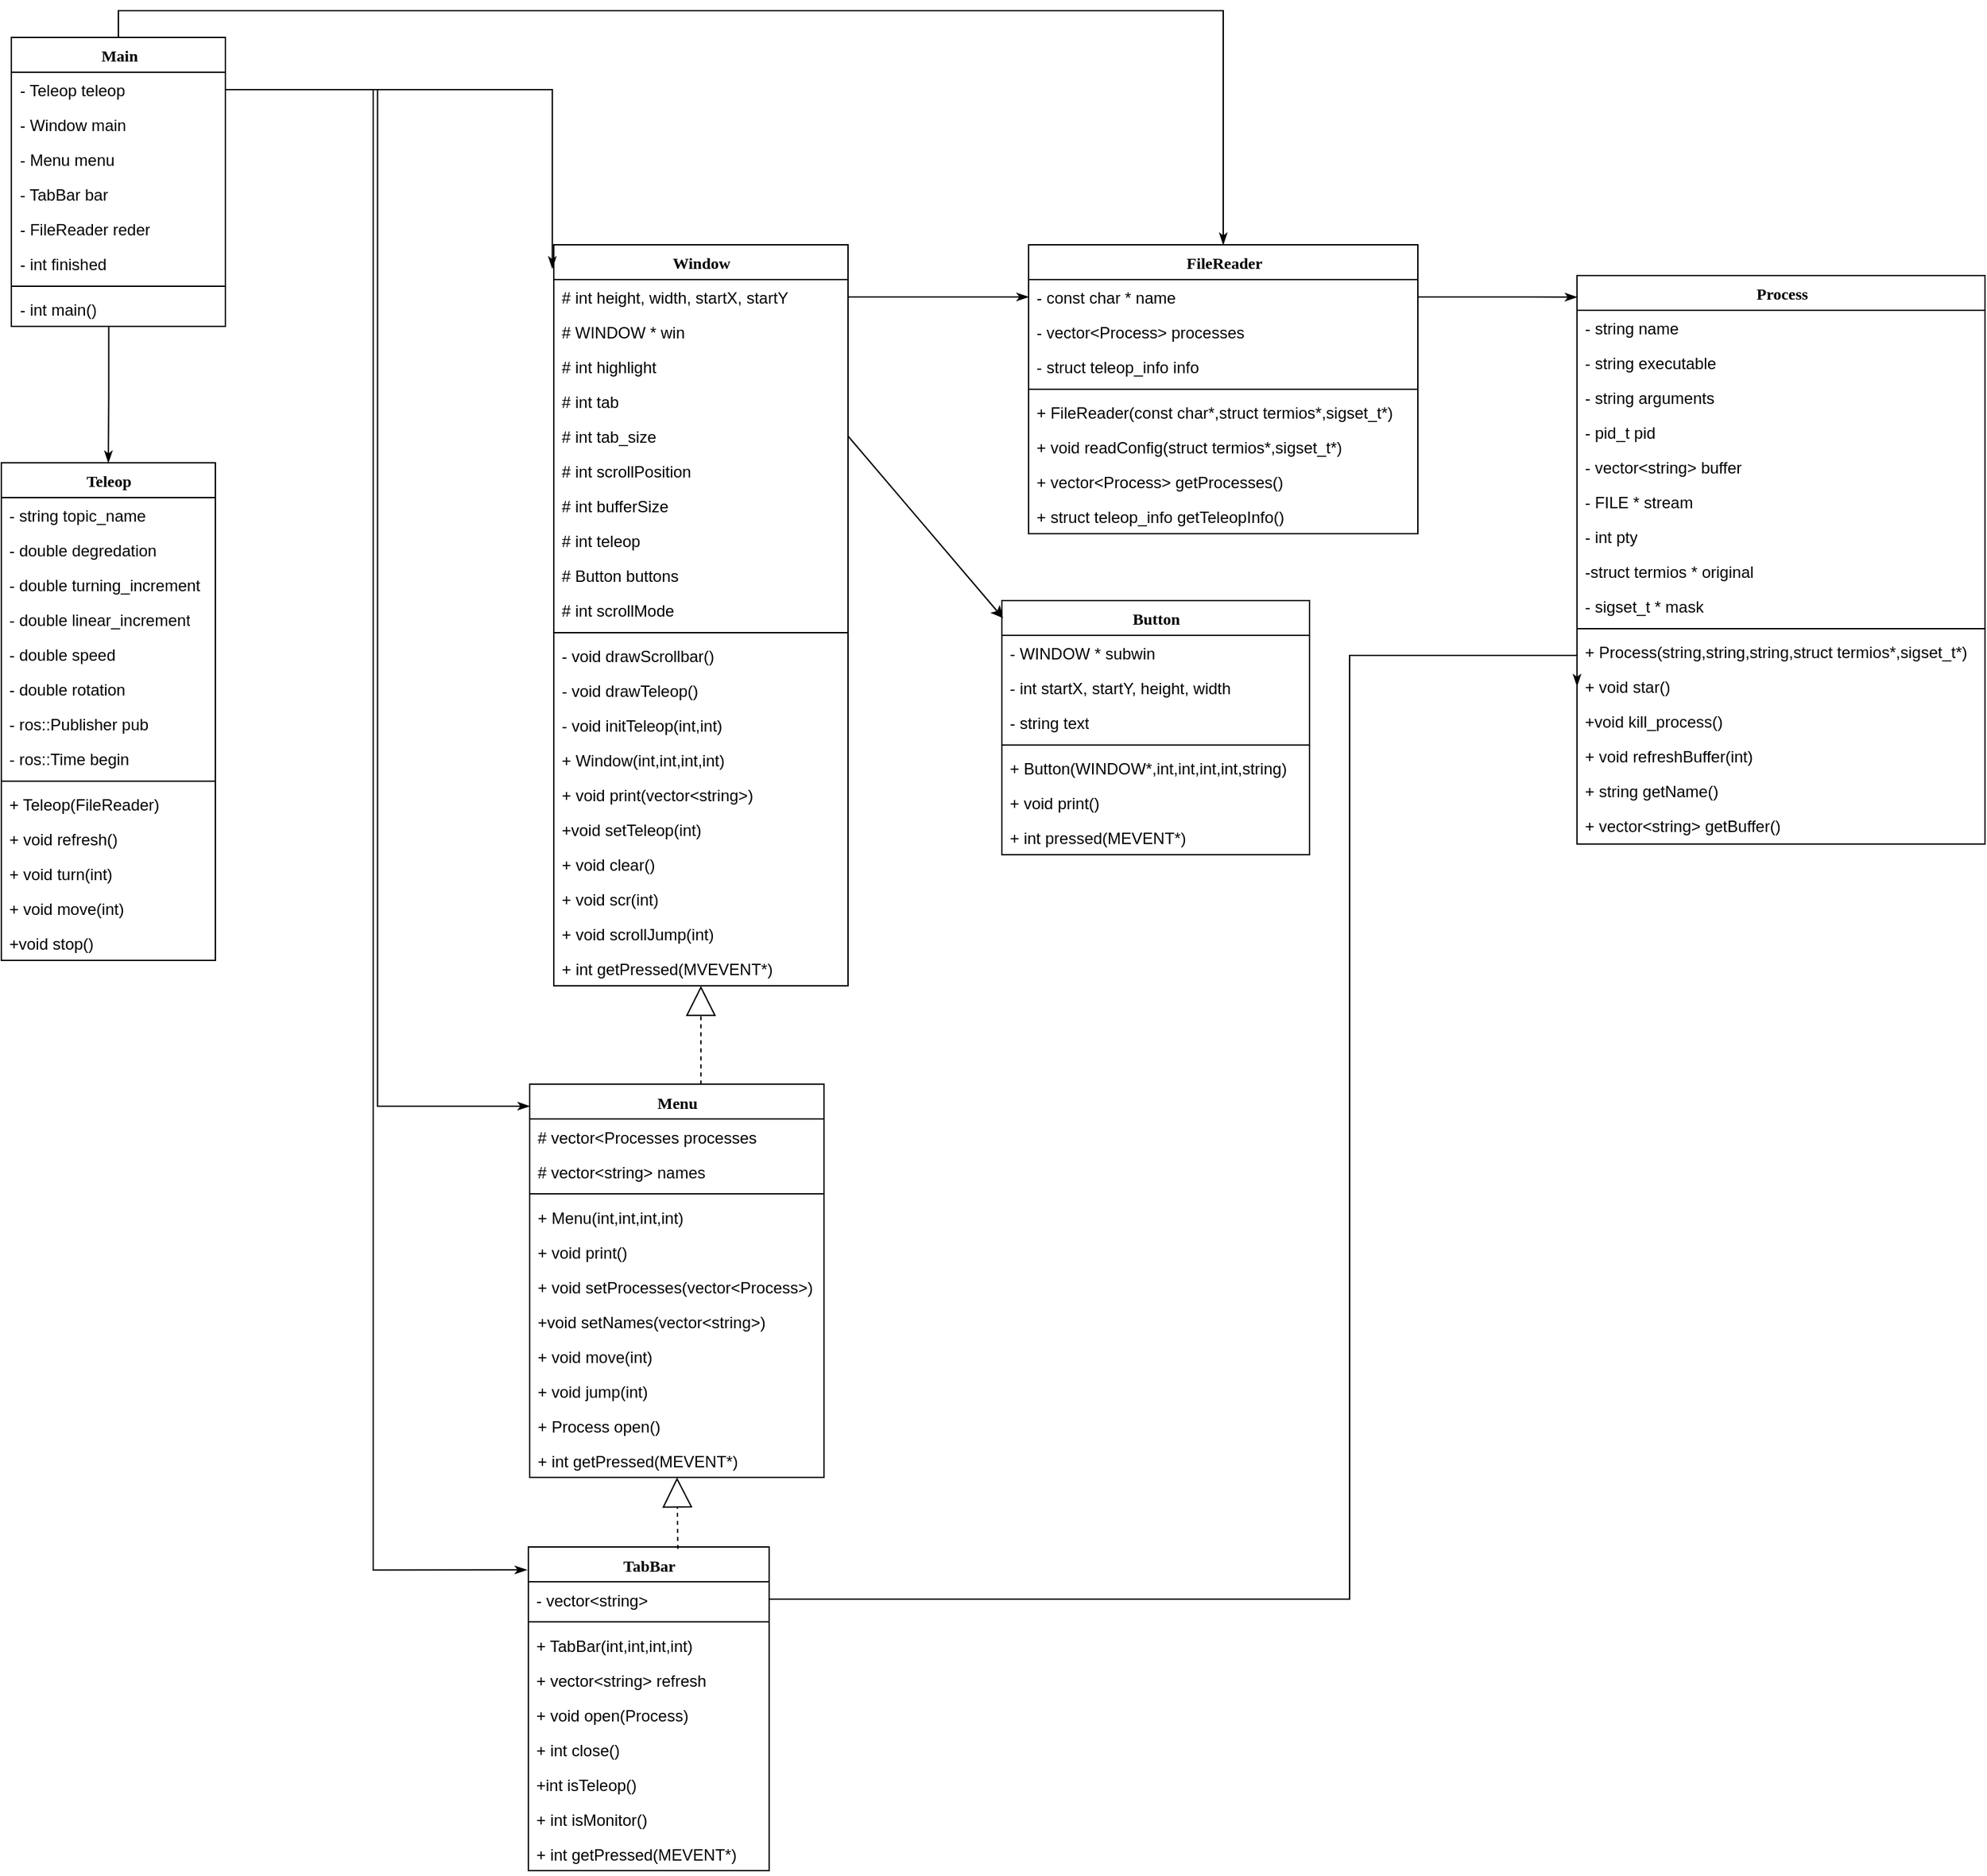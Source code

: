 <mxfile version="10.6.1" type="device"><diagram name="Page-1" id="6133507b-19e7-1e82-6fc7-422aa6c4b21f"><mxGraphModel dx="4057" dy="2767" grid="1" gridSize="10" guides="1" tooltips="1" connect="1" arrows="1" fold="1" page="1" pageScale="1" pageWidth="1100" pageHeight="850" background="#ffffff" math="0" shadow="0"><root><mxCell id="0"/><mxCell id="1" parent="0"/><mxCell id="235556782a83e6d0-1" value="Menu" style="swimlane;html=1;fontStyle=1;align=center;verticalAlign=top;childLayout=stackLayout;horizontal=1;startSize=26;horizontalStack=0;resizeParent=1;resizeLast=0;collapsible=1;marginBottom=0;swimlaneFillColor=#ffffff;rounded=0;shadow=0;comic=0;labelBackgroundColor=none;strokeColor=#000000;strokeWidth=1;fillColor=none;fontFamily=Verdana;fontSize=12;fontColor=#000000;" parent="1" vertex="1"><mxGeometry x="937" y="223.5" width="220" height="294" as="geometry"/></mxCell><mxCell id="235556782a83e6d0-2" value="# vector&amp;lt;Processes processes" style="text;html=1;strokeColor=none;fillColor=none;align=left;verticalAlign=top;spacingLeft=4;spacingRight=4;whiteSpace=wrap;overflow=hidden;rotatable=0;points=[[0,0.5],[1,0.5]];portConstraint=eastwest;" parent="235556782a83e6d0-1" vertex="1"><mxGeometry y="26" width="220" height="26" as="geometry"/></mxCell><mxCell id="235556782a83e6d0-3" value="# vector&amp;lt;string&amp;gt; names" style="text;html=1;strokeColor=none;fillColor=none;align=left;verticalAlign=top;spacingLeft=4;spacingRight=4;whiteSpace=wrap;overflow=hidden;rotatable=0;points=[[0,0.5],[1,0.5]];portConstraint=eastwest;" parent="235556782a83e6d0-1" vertex="1"><mxGeometry y="52" width="220" height="26" as="geometry"/></mxCell><mxCell id="235556782a83e6d0-6" value="" style="line;html=1;strokeWidth=1;fillColor=none;align=left;verticalAlign=middle;spacingTop=-1;spacingLeft=3;spacingRight=3;rotatable=0;labelPosition=right;points=[];portConstraint=eastwest;" parent="235556782a83e6d0-1" vertex="1"><mxGeometry y="78" width="220" height="8" as="geometry"/></mxCell><mxCell id="235556782a83e6d0-7" value="+ Menu(int,int,int,int)" style="text;html=1;strokeColor=none;fillColor=none;align=left;verticalAlign=top;spacingLeft=4;spacingRight=4;whiteSpace=wrap;overflow=hidden;rotatable=0;points=[[0,0.5],[1,0.5]];portConstraint=eastwest;" parent="235556782a83e6d0-1" vertex="1"><mxGeometry y="86" width="220" height="26" as="geometry"/></mxCell><mxCell id="ycIocA1-ravT00Jp7nhV-65" value="+ void print()" style="text;html=1;strokeColor=none;fillColor=none;align=left;verticalAlign=top;spacingLeft=4;spacingRight=4;whiteSpace=wrap;overflow=hidden;rotatable=0;points=[[0,0.5],[1,0.5]];portConstraint=eastwest;" vertex="1" parent="235556782a83e6d0-1"><mxGeometry y="112" width="220" height="26" as="geometry"/></mxCell><mxCell id="ycIocA1-ravT00Jp7nhV-66" value="+ void setProcesses(vector&amp;lt;Process&amp;gt;)" style="text;html=1;strokeColor=none;fillColor=none;align=left;verticalAlign=top;spacingLeft=4;spacingRight=4;whiteSpace=wrap;overflow=hidden;rotatable=0;points=[[0,0.5],[1,0.5]];portConstraint=eastwest;" vertex="1" parent="235556782a83e6d0-1"><mxGeometry y="138" width="220" height="26" as="geometry"/></mxCell><mxCell id="ycIocA1-ravT00Jp7nhV-67" value="+void setNames(vector&amp;lt;string&amp;gt;)" style="text;html=1;strokeColor=none;fillColor=none;align=left;verticalAlign=top;spacingLeft=4;spacingRight=4;whiteSpace=wrap;overflow=hidden;rotatable=0;points=[[0,0.5],[1,0.5]];portConstraint=eastwest;" vertex="1" parent="235556782a83e6d0-1"><mxGeometry y="164" width="220" height="26" as="geometry"/></mxCell><mxCell id="ycIocA1-ravT00Jp7nhV-68" value="+ void move(int)" style="text;html=1;strokeColor=none;fillColor=none;align=left;verticalAlign=top;spacingLeft=4;spacingRight=4;whiteSpace=wrap;overflow=hidden;rotatable=0;points=[[0,0.5],[1,0.5]];portConstraint=eastwest;" vertex="1" parent="235556782a83e6d0-1"><mxGeometry y="190" width="220" height="26" as="geometry"/></mxCell><mxCell id="ycIocA1-ravT00Jp7nhV-71" value="+ void jump(int)" style="text;html=1;strokeColor=none;fillColor=none;align=left;verticalAlign=top;spacingLeft=4;spacingRight=4;whiteSpace=wrap;overflow=hidden;rotatable=0;points=[[0,0.5],[1,0.5]];portConstraint=eastwest;" vertex="1" parent="235556782a83e6d0-1"><mxGeometry y="216" width="220" height="26" as="geometry"/></mxCell><mxCell id="ycIocA1-ravT00Jp7nhV-70" value="+ Process open()" style="text;html=1;strokeColor=none;fillColor=none;align=left;verticalAlign=top;spacingLeft=4;spacingRight=4;whiteSpace=wrap;overflow=hidden;rotatable=0;points=[[0,0.5],[1,0.5]];portConstraint=eastwest;" vertex="1" parent="235556782a83e6d0-1"><mxGeometry y="242" width="220" height="26" as="geometry"/></mxCell><mxCell id="ycIocA1-ravT00Jp7nhV-69" value="+ int getPressed(MEVENT*)" style="text;html=1;strokeColor=none;fillColor=none;align=left;verticalAlign=top;spacingLeft=4;spacingRight=4;whiteSpace=wrap;overflow=hidden;rotatable=0;points=[[0,0.5],[1,0.5]];portConstraint=eastwest;" vertex="1" parent="235556782a83e6d0-1"><mxGeometry y="268" width="220" height="26" as="geometry"/></mxCell><mxCell id="78961159f06e98e8-17" value="Teleop" style="swimlane;html=1;fontStyle=1;align=center;verticalAlign=top;childLayout=stackLayout;horizontal=1;startSize=26;horizontalStack=0;resizeParent=1;resizeLast=0;collapsible=1;marginBottom=0;swimlaneFillColor=#ffffff;rounded=0;shadow=0;comic=0;labelBackgroundColor=none;strokeColor=#000000;strokeWidth=1;fillColor=none;fontFamily=Verdana;fontSize=12;fontColor=#000000;" parent="1" vertex="1"><mxGeometry x="542" y="-241" width="160" height="372" as="geometry"/></mxCell><mxCell id="78961159f06e98e8-23" value="- string topic_name" style="text;html=1;strokeColor=none;fillColor=none;align=left;verticalAlign=top;spacingLeft=4;spacingRight=4;whiteSpace=wrap;overflow=hidden;rotatable=0;points=[[0,0.5],[1,0.5]];portConstraint=eastwest;" parent="78961159f06e98e8-17" vertex="1"><mxGeometry y="26" width="160" height="26" as="geometry"/></mxCell><mxCell id="ycIocA1-ravT00Jp7nhV-16" value="- double degredation" style="text;html=1;strokeColor=none;fillColor=none;align=left;verticalAlign=top;spacingLeft=4;spacingRight=4;whiteSpace=wrap;overflow=hidden;rotatable=0;points=[[0,0.5],[1,0.5]];portConstraint=eastwest;" vertex="1" parent="78961159f06e98e8-17"><mxGeometry y="52" width="160" height="26" as="geometry"/></mxCell><mxCell id="ycIocA1-ravT00Jp7nhV-15" value="- double turning_increment" style="text;html=1;strokeColor=none;fillColor=none;align=left;verticalAlign=top;spacingLeft=4;spacingRight=4;whiteSpace=wrap;overflow=hidden;rotatable=0;points=[[0,0.5],[1,0.5]];portConstraint=eastwest;" vertex="1" parent="78961159f06e98e8-17"><mxGeometry y="78" width="160" height="26" as="geometry"/></mxCell><mxCell id="ycIocA1-ravT00Jp7nhV-14" value="- double linear_increment" style="text;html=1;strokeColor=none;fillColor=none;align=left;verticalAlign=top;spacingLeft=4;spacingRight=4;whiteSpace=wrap;overflow=hidden;rotatable=0;points=[[0,0.5],[1,0.5]];portConstraint=eastwest;" vertex="1" parent="78961159f06e98e8-17"><mxGeometry y="104" width="160" height="26" as="geometry"/></mxCell><mxCell id="ycIocA1-ravT00Jp7nhV-13" value="- double speed" style="text;html=1;strokeColor=none;fillColor=none;align=left;verticalAlign=top;spacingLeft=4;spacingRight=4;whiteSpace=wrap;overflow=hidden;rotatable=0;points=[[0,0.5],[1,0.5]];portConstraint=eastwest;" vertex="1" parent="78961159f06e98e8-17"><mxGeometry y="130" width="160" height="26" as="geometry"/></mxCell><mxCell id="78961159f06e98e8-24" value="- double rotation" style="text;html=1;strokeColor=none;fillColor=none;align=left;verticalAlign=top;spacingLeft=4;spacingRight=4;whiteSpace=wrap;overflow=hidden;rotatable=0;points=[[0,0.5],[1,0.5]];portConstraint=eastwest;" parent="78961159f06e98e8-17" vertex="1"><mxGeometry y="156" width="160" height="26" as="geometry"/></mxCell><mxCell id="ycIocA1-ravT00Jp7nhV-29" value="- ros::Publisher pub" style="text;html=1;strokeColor=none;fillColor=none;align=left;verticalAlign=top;spacingLeft=4;spacingRight=4;whiteSpace=wrap;overflow=hidden;rotatable=0;points=[[0,0.5],[1,0.5]];portConstraint=eastwest;" vertex="1" parent="78961159f06e98e8-17"><mxGeometry y="182" width="160" height="26" as="geometry"/></mxCell><mxCell id="ycIocA1-ravT00Jp7nhV-31" value="- ros::Time begin" style="text;html=1;strokeColor=none;fillColor=none;align=left;verticalAlign=top;spacingLeft=4;spacingRight=4;whiteSpace=wrap;overflow=hidden;rotatable=0;points=[[0,0.5],[1,0.5]];portConstraint=eastwest;" vertex="1" parent="78961159f06e98e8-17"><mxGeometry y="208" width="160" height="26" as="geometry"/></mxCell><mxCell id="78961159f06e98e8-19" value="" style="line;html=1;strokeWidth=1;fillColor=none;align=left;verticalAlign=middle;spacingTop=-1;spacingLeft=3;spacingRight=3;rotatable=0;labelPosition=right;points=[];portConstraint=eastwest;" parent="78961159f06e98e8-17" vertex="1"><mxGeometry y="234" width="160" height="8" as="geometry"/></mxCell><mxCell id="78961159f06e98e8-27" value="+ Teleop(FileReader)&lt;br&gt;" style="text;html=1;strokeColor=none;fillColor=none;align=left;verticalAlign=top;spacingLeft=4;spacingRight=4;whiteSpace=wrap;overflow=hidden;rotatable=0;points=[[0,0.5],[1,0.5]];portConstraint=eastwest;" parent="78961159f06e98e8-17" vertex="1"><mxGeometry y="242" width="160" height="26" as="geometry"/></mxCell><mxCell id="ycIocA1-ravT00Jp7nhV-32" value="+ void refresh()&lt;br&gt;" style="text;html=1;strokeColor=none;fillColor=none;align=left;verticalAlign=top;spacingLeft=4;spacingRight=4;whiteSpace=wrap;overflow=hidden;rotatable=0;points=[[0,0.5],[1,0.5]];portConstraint=eastwest;" vertex="1" parent="78961159f06e98e8-17"><mxGeometry y="268" width="160" height="26" as="geometry"/></mxCell><mxCell id="ycIocA1-ravT00Jp7nhV-33" value="+ void turn(int)&lt;br&gt;" style="text;html=1;strokeColor=none;fillColor=none;align=left;verticalAlign=top;spacingLeft=4;spacingRight=4;whiteSpace=wrap;overflow=hidden;rotatable=0;points=[[0,0.5],[1,0.5]];portConstraint=eastwest;" vertex="1" parent="78961159f06e98e8-17"><mxGeometry y="294" width="160" height="26" as="geometry"/></mxCell><mxCell id="ycIocA1-ravT00Jp7nhV-34" value="+ void move(int)&lt;br&gt;" style="text;html=1;strokeColor=none;fillColor=none;align=left;verticalAlign=top;spacingLeft=4;spacingRight=4;whiteSpace=wrap;overflow=hidden;rotatable=0;points=[[0,0.5],[1,0.5]];portConstraint=eastwest;" vertex="1" parent="78961159f06e98e8-17"><mxGeometry y="320" width="160" height="26" as="geometry"/></mxCell><mxCell id="ycIocA1-ravT00Jp7nhV-35" value="+void stop()&lt;br&gt;" style="text;html=1;strokeColor=none;fillColor=none;align=left;verticalAlign=top;spacingLeft=4;spacingRight=4;whiteSpace=wrap;overflow=hidden;rotatable=0;points=[[0,0.5],[1,0.5]];portConstraint=eastwest;" vertex="1" parent="78961159f06e98e8-17"><mxGeometry y="346" width="160" height="26" as="geometry"/></mxCell><mxCell id="ycIocA1-ravT00Jp7nhV-178" style="edgeStyle=orthogonalEdgeStyle;rounded=0;orthogonalLoop=1;jettySize=auto;html=1;exitX=0.5;exitY=0;exitDx=0;exitDy=0;entryX=0.5;entryY=0;entryDx=0;entryDy=0;startArrow=none;startFill=0;endArrow=classicThin;endFill=1;endSize=6;strokeWidth=1;startSize=6;" edge="1" parent="1" source="78961159f06e98e8-43" target="78961159f06e98e8-82"><mxGeometry relative="1" as="geometry"/></mxCell><mxCell id="78961159f06e98e8-43" value="Main" style="swimlane;html=1;fontStyle=1;align=center;verticalAlign=top;childLayout=stackLayout;horizontal=1;startSize=26;horizontalStack=0;resizeParent=1;resizeLast=0;collapsible=1;marginBottom=0;swimlaneFillColor=#ffffff;rounded=0;shadow=0;comic=0;labelBackgroundColor=none;strokeColor=#000000;strokeWidth=1;fillColor=none;fontFamily=Verdana;fontSize=12;fontColor=#000000;" parent="1" vertex="1"><mxGeometry x="549.5" y="-559" width="160" height="216" as="geometry"/></mxCell><mxCell id="78961159f06e98e8-44" value="- Teleop teleop" style="text;html=1;strokeColor=none;fillColor=none;align=left;verticalAlign=top;spacingLeft=4;spacingRight=4;whiteSpace=wrap;overflow=hidden;rotatable=0;points=[[0,0.5],[1,0.5]];portConstraint=eastwest;" parent="78961159f06e98e8-43" vertex="1"><mxGeometry y="26" width="160" height="26" as="geometry"/></mxCell><mxCell id="78961159f06e98e8-45" value="- Window main" style="text;html=1;strokeColor=none;fillColor=none;align=left;verticalAlign=top;spacingLeft=4;spacingRight=4;whiteSpace=wrap;overflow=hidden;rotatable=0;points=[[0,0.5],[1,0.5]];portConstraint=eastwest;" parent="78961159f06e98e8-43" vertex="1"><mxGeometry y="52" width="160" height="26" as="geometry"/></mxCell><mxCell id="ycIocA1-ravT00Jp7nhV-9" value="- Menu menu" style="text;html=1;strokeColor=none;fillColor=none;align=left;verticalAlign=top;spacingLeft=4;spacingRight=4;whiteSpace=wrap;overflow=hidden;rotatable=0;points=[[0,0.5],[1,0.5]];portConstraint=eastwest;" vertex="1" parent="78961159f06e98e8-43"><mxGeometry y="78" width="160" height="26" as="geometry"/></mxCell><mxCell id="ycIocA1-ravT00Jp7nhV-10" value="- TabBar bar" style="text;html=1;strokeColor=none;fillColor=none;align=left;verticalAlign=top;spacingLeft=4;spacingRight=4;whiteSpace=wrap;overflow=hidden;rotatable=0;points=[[0,0.5],[1,0.5]];portConstraint=eastwest;" vertex="1" parent="78961159f06e98e8-43"><mxGeometry y="104" width="160" height="26" as="geometry"/></mxCell><mxCell id="ycIocA1-ravT00Jp7nhV-11" value="- FileReader reder" style="text;html=1;strokeColor=none;fillColor=none;align=left;verticalAlign=top;spacingLeft=4;spacingRight=4;whiteSpace=wrap;overflow=hidden;rotatable=0;points=[[0,0.5],[1,0.5]];portConstraint=eastwest;" vertex="1" parent="78961159f06e98e8-43"><mxGeometry y="130" width="160" height="26" as="geometry"/></mxCell><mxCell id="ycIocA1-ravT00Jp7nhV-12" value="- int finished" style="text;html=1;strokeColor=none;fillColor=none;align=left;verticalAlign=top;spacingLeft=4;spacingRight=4;whiteSpace=wrap;overflow=hidden;rotatable=0;points=[[0,0.5],[1,0.5]];portConstraint=eastwest;" vertex="1" parent="78961159f06e98e8-43"><mxGeometry y="156" width="160" height="26" as="geometry"/></mxCell><mxCell id="78961159f06e98e8-51" value="" style="line;html=1;strokeWidth=1;fillColor=none;align=left;verticalAlign=middle;spacingTop=-1;spacingLeft=3;spacingRight=3;rotatable=0;labelPosition=right;points=[];portConstraint=eastwest;" parent="78961159f06e98e8-43" vertex="1"><mxGeometry y="182" width="160" height="8" as="geometry"/></mxCell><mxCell id="b94bc138ca980ef-2" value="- int main()" style="text;html=1;strokeColor=none;fillColor=none;align=left;verticalAlign=top;spacingLeft=4;spacingRight=4;whiteSpace=wrap;overflow=hidden;rotatable=0;points=[[0,0.5],[1,0.5]];portConstraint=eastwest;" parent="78961159f06e98e8-43" vertex="1"><mxGeometry y="190" width="160" height="26" as="geometry"/></mxCell><mxCell id="ycIocA1-ravT00Jp7nhV-1" value="Window" style="swimlane;html=1;fontStyle=1;align=center;verticalAlign=top;childLayout=stackLayout;horizontal=1;startSize=26;horizontalStack=0;resizeParent=1;resizeLast=0;collapsible=1;marginBottom=0;swimlaneFillColor=#ffffff;rounded=0;shadow=0;comic=0;labelBackgroundColor=none;strokeColor=#000000;strokeWidth=1;fillColor=none;fontFamily=Verdana;fontSize=12;fontColor=#000000;" vertex="1" parent="1"><mxGeometry x="955" y="-404" width="220" height="554" as="geometry"/></mxCell><mxCell id="ycIocA1-ravT00Jp7nhV-2" value="# int height, width, startX, startY" style="text;html=1;strokeColor=none;fillColor=none;align=left;verticalAlign=top;spacingLeft=4;spacingRight=4;whiteSpace=wrap;overflow=hidden;rotatable=0;points=[[0,0.5],[1,0.5]];portConstraint=eastwest;" vertex="1" parent="ycIocA1-ravT00Jp7nhV-1"><mxGeometry y="26" width="220" height="26" as="geometry"/></mxCell><mxCell id="ycIocA1-ravT00Jp7nhV-3" value="# WINDOW * win" style="text;html=1;strokeColor=none;fillColor=none;align=left;verticalAlign=top;spacingLeft=4;spacingRight=4;whiteSpace=wrap;overflow=hidden;rotatable=0;points=[[0,0.5],[1,0.5]];portConstraint=eastwest;" vertex="1" parent="ycIocA1-ravT00Jp7nhV-1"><mxGeometry y="52" width="220" height="26" as="geometry"/></mxCell><mxCell id="ycIocA1-ravT00Jp7nhV-37" value="# int highlight" style="text;html=1;strokeColor=none;fillColor=none;align=left;verticalAlign=top;spacingLeft=4;spacingRight=4;whiteSpace=wrap;overflow=hidden;rotatable=0;points=[[0,0.5],[1,0.5]];portConstraint=eastwest;" vertex="1" parent="ycIocA1-ravT00Jp7nhV-1"><mxGeometry y="78" width="220" height="26" as="geometry"/></mxCell><mxCell id="ycIocA1-ravT00Jp7nhV-38" value="# int tab" style="text;html=1;strokeColor=none;fillColor=none;align=left;verticalAlign=top;spacingLeft=4;spacingRight=4;whiteSpace=wrap;overflow=hidden;rotatable=0;points=[[0,0.5],[1,0.5]];portConstraint=eastwest;" vertex="1" parent="ycIocA1-ravT00Jp7nhV-1"><mxGeometry y="104" width="220" height="26" as="geometry"/></mxCell><mxCell id="ycIocA1-ravT00Jp7nhV-39" value="# int tab_size" style="text;html=1;strokeColor=none;fillColor=none;align=left;verticalAlign=top;spacingLeft=4;spacingRight=4;whiteSpace=wrap;overflow=hidden;rotatable=0;points=[[0,0.5],[1,0.5]];portConstraint=eastwest;" vertex="1" parent="ycIocA1-ravT00Jp7nhV-1"><mxGeometry y="130" width="220" height="26" as="geometry"/></mxCell><mxCell id="ycIocA1-ravT00Jp7nhV-40" value="# int scrollPosition" style="text;html=1;strokeColor=none;fillColor=none;align=left;verticalAlign=top;spacingLeft=4;spacingRight=4;whiteSpace=wrap;overflow=hidden;rotatable=0;points=[[0,0.5],[1,0.5]];portConstraint=eastwest;" vertex="1" parent="ycIocA1-ravT00Jp7nhV-1"><mxGeometry y="156" width="220" height="26" as="geometry"/></mxCell><mxCell id="ycIocA1-ravT00Jp7nhV-41" value="# int bufferSize" style="text;html=1;strokeColor=none;fillColor=none;align=left;verticalAlign=top;spacingLeft=4;spacingRight=4;whiteSpace=wrap;overflow=hidden;rotatable=0;points=[[0,0.5],[1,0.5]];portConstraint=eastwest;" vertex="1" parent="ycIocA1-ravT00Jp7nhV-1"><mxGeometry y="182" width="220" height="26" as="geometry"/></mxCell><mxCell id="ycIocA1-ravT00Jp7nhV-42" value="# int teleop" style="text;html=1;strokeColor=none;fillColor=none;align=left;verticalAlign=top;spacingLeft=4;spacingRight=4;whiteSpace=wrap;overflow=hidden;rotatable=0;points=[[0,0.5],[1,0.5]];portConstraint=eastwest;" vertex="1" parent="ycIocA1-ravT00Jp7nhV-1"><mxGeometry y="208" width="220" height="26" as="geometry"/></mxCell><mxCell id="ycIocA1-ravT00Jp7nhV-43" value="# Button buttons" style="text;html=1;strokeColor=none;fillColor=none;align=left;verticalAlign=top;spacingLeft=4;spacingRight=4;whiteSpace=wrap;overflow=hidden;rotatable=0;points=[[0,0.5],[1,0.5]];portConstraint=eastwest;" vertex="1" parent="ycIocA1-ravT00Jp7nhV-1"><mxGeometry y="234" width="220" height="26" as="geometry"/></mxCell><mxCell id="ycIocA1-ravT00Jp7nhV-44" value="# int scrollMode" style="text;html=1;strokeColor=none;fillColor=none;align=left;verticalAlign=top;spacingLeft=4;spacingRight=4;whiteSpace=wrap;overflow=hidden;rotatable=0;points=[[0,0.5],[1,0.5]];portConstraint=eastwest;" vertex="1" parent="ycIocA1-ravT00Jp7nhV-1"><mxGeometry y="260" width="220" height="26" as="geometry"/></mxCell><mxCell id="ycIocA1-ravT00Jp7nhV-4" value="" style="line;html=1;strokeWidth=1;fillColor=none;align=left;verticalAlign=middle;spacingTop=-1;spacingLeft=3;spacingRight=3;rotatable=0;labelPosition=right;points=[];portConstraint=eastwest;" vertex="1" parent="ycIocA1-ravT00Jp7nhV-1"><mxGeometry y="286" width="220" height="8" as="geometry"/></mxCell><mxCell id="ycIocA1-ravT00Jp7nhV-5" value="- void drawScrollbar()" style="text;html=1;strokeColor=none;fillColor=none;align=left;verticalAlign=top;spacingLeft=4;spacingRight=4;whiteSpace=wrap;overflow=hidden;rotatable=0;points=[[0,0.5],[1,0.5]];portConstraint=eastwest;" vertex="1" parent="ycIocA1-ravT00Jp7nhV-1"><mxGeometry y="294" width="220" height="26" as="geometry"/></mxCell><mxCell id="ycIocA1-ravT00Jp7nhV-6" value="- void drawTeleop()" style="text;html=1;strokeColor=none;fillColor=none;align=left;verticalAlign=top;spacingLeft=4;spacingRight=4;whiteSpace=wrap;overflow=hidden;rotatable=0;points=[[0,0.5],[1,0.5]];portConstraint=eastwest;" vertex="1" parent="ycIocA1-ravT00Jp7nhV-1"><mxGeometry y="320" width="220" height="26" as="geometry"/></mxCell><mxCell id="ycIocA1-ravT00Jp7nhV-7" value="- void initTeleop(int,int)" style="text;html=1;strokeColor=none;fillColor=none;align=left;verticalAlign=top;spacingLeft=4;spacingRight=4;whiteSpace=wrap;overflow=hidden;rotatable=0;points=[[0,0.5],[1,0.5]];portConstraint=eastwest;" vertex="1" parent="ycIocA1-ravT00Jp7nhV-1"><mxGeometry y="346" width="220" height="26" as="geometry"/></mxCell><mxCell id="ycIocA1-ravT00Jp7nhV-47" value="+ Window(int,int,int,int)" style="text;html=1;strokeColor=none;fillColor=none;align=left;verticalAlign=top;spacingLeft=4;spacingRight=4;whiteSpace=wrap;overflow=hidden;rotatable=0;points=[[0,0.5],[1,0.5]];portConstraint=eastwest;" vertex="1" parent="ycIocA1-ravT00Jp7nhV-1"><mxGeometry y="372" width="220" height="26" as="geometry"/></mxCell><mxCell id="ycIocA1-ravT00Jp7nhV-48" value="+ void print(vector&amp;lt;string&amp;gt;)" style="text;html=1;strokeColor=none;fillColor=none;align=left;verticalAlign=top;spacingLeft=4;spacingRight=4;whiteSpace=wrap;overflow=hidden;rotatable=0;points=[[0,0.5],[1,0.5]];portConstraint=eastwest;" vertex="1" parent="ycIocA1-ravT00Jp7nhV-1"><mxGeometry y="398" width="220" height="26" as="geometry"/></mxCell><mxCell id="ycIocA1-ravT00Jp7nhV-49" value="+void setTeleop(int)" style="text;html=1;strokeColor=none;fillColor=none;align=left;verticalAlign=top;spacingLeft=4;spacingRight=4;whiteSpace=wrap;overflow=hidden;rotatable=0;points=[[0,0.5],[1,0.5]];portConstraint=eastwest;" vertex="1" parent="ycIocA1-ravT00Jp7nhV-1"><mxGeometry y="424" width="220" height="26" as="geometry"/></mxCell><mxCell id="ycIocA1-ravT00Jp7nhV-50" value="+ void clear()" style="text;html=1;strokeColor=none;fillColor=none;align=left;verticalAlign=top;spacingLeft=4;spacingRight=4;whiteSpace=wrap;overflow=hidden;rotatable=0;points=[[0,0.5],[1,0.5]];portConstraint=eastwest;" vertex="1" parent="ycIocA1-ravT00Jp7nhV-1"><mxGeometry y="450" width="220" height="26" as="geometry"/></mxCell><mxCell id="ycIocA1-ravT00Jp7nhV-51" value="+ void scr(int)" style="text;html=1;strokeColor=none;fillColor=none;align=left;verticalAlign=top;spacingLeft=4;spacingRight=4;whiteSpace=wrap;overflow=hidden;rotatable=0;points=[[0,0.5],[1,0.5]];portConstraint=eastwest;" vertex="1" parent="ycIocA1-ravT00Jp7nhV-1"><mxGeometry y="476" width="220" height="26" as="geometry"/></mxCell><mxCell id="ycIocA1-ravT00Jp7nhV-53" value="+ void scrollJump(int)" style="text;html=1;strokeColor=none;fillColor=none;align=left;verticalAlign=top;spacingLeft=4;spacingRight=4;whiteSpace=wrap;overflow=hidden;rotatable=0;points=[[0,0.5],[1,0.5]];portConstraint=eastwest;" vertex="1" parent="ycIocA1-ravT00Jp7nhV-1"><mxGeometry y="502" width="220" height="26" as="geometry"/></mxCell><mxCell id="ycIocA1-ravT00Jp7nhV-54" value="+ int getPressed(MVEVENT*)" style="text;html=1;strokeColor=none;fillColor=none;align=left;verticalAlign=top;spacingLeft=4;spacingRight=4;whiteSpace=wrap;overflow=hidden;rotatable=0;points=[[0,0.5],[1,0.5]];portConstraint=eastwest;" vertex="1" parent="ycIocA1-ravT00Jp7nhV-1"><mxGeometry y="528" width="220" height="26" as="geometry"/></mxCell><mxCell id="78961159f06e98e8-82" value="FileReader" style="swimlane;html=1;fontStyle=1;align=center;verticalAlign=top;childLayout=stackLayout;horizontal=1;startSize=26;horizontalStack=0;resizeParent=1;resizeLast=0;collapsible=1;marginBottom=0;swimlaneFillColor=#ffffff;rounded=0;shadow=0;comic=0;labelBackgroundColor=none;strokeColor=#000000;strokeWidth=1;fillColor=none;fontFamily=Verdana;fontSize=12;fontColor=#000000;" parent="1" vertex="1"><mxGeometry x="1310" y="-404" width="291" height="216" as="geometry"/></mxCell><mxCell id="78961159f06e98e8-84" value="- const char * name" style="text;html=1;strokeColor=none;fillColor=none;align=left;verticalAlign=top;spacingLeft=4;spacingRight=4;whiteSpace=wrap;overflow=hidden;rotatable=0;points=[[0,0.5],[1,0.5]];portConstraint=eastwest;" parent="78961159f06e98e8-82" vertex="1"><mxGeometry y="26" width="291" height="26" as="geometry"/></mxCell><mxCell id="78961159f06e98e8-89" value="- vector&amp;lt;Process&amp;gt; processes" style="text;html=1;strokeColor=none;fillColor=none;align=left;verticalAlign=top;spacingLeft=4;spacingRight=4;whiteSpace=wrap;overflow=hidden;rotatable=0;points=[[0,0.5],[1,0.5]];portConstraint=eastwest;" parent="78961159f06e98e8-82" vertex="1"><mxGeometry y="52" width="291" height="26" as="geometry"/></mxCell><mxCell id="ycIocA1-ravT00Jp7nhV-153" value="- struct teleop_info info" style="text;html=1;strokeColor=none;fillColor=none;align=left;verticalAlign=top;spacingLeft=4;spacingRight=4;whiteSpace=wrap;overflow=hidden;rotatable=0;points=[[0,0.5],[1,0.5]];portConstraint=eastwest;" vertex="1" parent="78961159f06e98e8-82"><mxGeometry y="78" width="291" height="26" as="geometry"/></mxCell><mxCell id="78961159f06e98e8-90" value="" style="line;html=1;strokeWidth=1;fillColor=none;align=left;verticalAlign=middle;spacingTop=-1;spacingLeft=3;spacingRight=3;rotatable=0;labelPosition=right;points=[];portConstraint=eastwest;" parent="78961159f06e98e8-82" vertex="1"><mxGeometry y="104" width="291" height="8" as="geometry"/></mxCell><mxCell id="78961159f06e98e8-94" value="+ FileReader(const char*,struct termios*,sigset_t*)" style="text;html=1;strokeColor=none;fillColor=none;align=left;verticalAlign=top;spacingLeft=4;spacingRight=4;whiteSpace=wrap;overflow=hidden;rotatable=0;points=[[0,0.5],[1,0.5]];portConstraint=eastwest;" parent="78961159f06e98e8-82" vertex="1"><mxGeometry y="112" width="291" height="26" as="geometry"/></mxCell><mxCell id="b94bc138ca980ef-4" value="+ void readConfig(struct termios*,sigset_t*)" style="text;html=1;strokeColor=none;fillColor=none;align=left;verticalAlign=top;spacingLeft=4;spacingRight=4;whiteSpace=wrap;overflow=hidden;rotatable=0;points=[[0,0.5],[1,0.5]];portConstraint=eastwest;" parent="78961159f06e98e8-82" vertex="1"><mxGeometry y="138" width="291" height="26" as="geometry"/></mxCell><mxCell id="ycIocA1-ravT00Jp7nhV-162" value="+ vector&amp;lt;Process&amp;gt; getProcesses()" style="text;html=1;strokeColor=none;fillColor=none;align=left;verticalAlign=top;spacingLeft=4;spacingRight=4;whiteSpace=wrap;overflow=hidden;rotatable=0;points=[[0,0.5],[1,0.5]];portConstraint=eastwest;" vertex="1" parent="78961159f06e98e8-82"><mxGeometry y="164" width="291" height="26" as="geometry"/></mxCell><mxCell id="ycIocA1-ravT00Jp7nhV-163" value="+ struct teleop_info getTeleopInfo()" style="text;html=1;strokeColor=none;fillColor=none;align=left;verticalAlign=top;spacingLeft=4;spacingRight=4;whiteSpace=wrap;overflow=hidden;rotatable=0;points=[[0,0.5],[1,0.5]];portConstraint=eastwest;" vertex="1" parent="78961159f06e98e8-82"><mxGeometry y="190" width="291" height="26" as="geometry"/></mxCell><mxCell id="78961159f06e98e8-95" value="Process" style="swimlane;html=1;fontStyle=1;align=center;verticalAlign=top;childLayout=stackLayout;horizontal=1;startSize=26;horizontalStack=0;resizeParent=1;resizeLast=0;collapsible=1;marginBottom=0;swimlaneFillColor=#ffffff;rounded=0;shadow=0;comic=0;labelBackgroundColor=none;strokeColor=#000000;strokeWidth=1;fillColor=none;fontFamily=Verdana;fontSize=12;fontColor=#000000;" parent="1" vertex="1"><mxGeometry x="1720" y="-381" width="305" height="425" as="geometry"/></mxCell><mxCell id="78961159f06e98e8-96" value="- string name" style="text;html=1;strokeColor=none;fillColor=none;align=left;verticalAlign=top;spacingLeft=4;spacingRight=4;whiteSpace=wrap;overflow=hidden;rotatable=0;points=[[0,0.5],[1,0.5]];portConstraint=eastwest;" parent="78961159f06e98e8-95" vertex="1"><mxGeometry y="26" width="305" height="26" as="geometry"/></mxCell><mxCell id="78961159f06e98e8-102" value="- string executable" style="text;html=1;strokeColor=none;fillColor=none;align=left;verticalAlign=top;spacingLeft=4;spacingRight=4;whiteSpace=wrap;overflow=hidden;rotatable=0;points=[[0,0.5],[1,0.5]];portConstraint=eastwest;" parent="78961159f06e98e8-95" vertex="1"><mxGeometry y="52" width="305" height="26" as="geometry"/></mxCell><mxCell id="ycIocA1-ravT00Jp7nhV-166" value="- string arguments" style="text;html=1;strokeColor=none;fillColor=none;align=left;verticalAlign=top;spacingLeft=4;spacingRight=4;whiteSpace=wrap;overflow=hidden;rotatable=0;points=[[0,0.5],[1,0.5]];portConstraint=eastwest;" vertex="1" parent="78961159f06e98e8-95"><mxGeometry y="78" width="305" height="26" as="geometry"/></mxCell><mxCell id="ycIocA1-ravT00Jp7nhV-167" value="- pid_t pid" style="text;html=1;strokeColor=none;fillColor=none;align=left;verticalAlign=top;spacingLeft=4;spacingRight=4;whiteSpace=wrap;overflow=hidden;rotatable=0;points=[[0,0.5],[1,0.5]];portConstraint=eastwest;" vertex="1" parent="78961159f06e98e8-95"><mxGeometry y="104" width="305" height="26" as="geometry"/></mxCell><mxCell id="ycIocA1-ravT00Jp7nhV-168" value="- vector&amp;lt;string&amp;gt; buffer" style="text;html=1;strokeColor=none;fillColor=none;align=left;verticalAlign=top;spacingLeft=4;spacingRight=4;whiteSpace=wrap;overflow=hidden;rotatable=0;points=[[0,0.5],[1,0.5]];portConstraint=eastwest;" vertex="1" parent="78961159f06e98e8-95"><mxGeometry y="130" width="305" height="26" as="geometry"/></mxCell><mxCell id="ycIocA1-ravT00Jp7nhV-169" value="- FILE * stream" style="text;html=1;strokeColor=none;fillColor=none;align=left;verticalAlign=top;spacingLeft=4;spacingRight=4;whiteSpace=wrap;overflow=hidden;rotatable=0;points=[[0,0.5],[1,0.5]];portConstraint=eastwest;" vertex="1" parent="78961159f06e98e8-95"><mxGeometry y="156" width="305" height="26" as="geometry"/></mxCell><mxCell id="ycIocA1-ravT00Jp7nhV-170" value="- int pty" style="text;html=1;strokeColor=none;fillColor=none;align=left;verticalAlign=top;spacingLeft=4;spacingRight=4;whiteSpace=wrap;overflow=hidden;rotatable=0;points=[[0,0.5],[1,0.5]];portConstraint=eastwest;" vertex="1" parent="78961159f06e98e8-95"><mxGeometry y="182" width="305" height="26" as="geometry"/></mxCell><mxCell id="ycIocA1-ravT00Jp7nhV-172" value="-struct termios * original" style="text;html=1;strokeColor=none;fillColor=none;align=left;verticalAlign=top;spacingLeft=4;spacingRight=4;whiteSpace=wrap;overflow=hidden;rotatable=0;points=[[0,0.5],[1,0.5]];portConstraint=eastwest;" vertex="1" parent="78961159f06e98e8-95"><mxGeometry y="208" width="305" height="26" as="geometry"/></mxCell><mxCell id="ycIocA1-ravT00Jp7nhV-173" value="- sigset_t * mask" style="text;html=1;strokeColor=none;fillColor=none;align=left;verticalAlign=top;spacingLeft=4;spacingRight=4;whiteSpace=wrap;overflow=hidden;rotatable=0;points=[[0,0.5],[1,0.5]];portConstraint=eastwest;" vertex="1" parent="78961159f06e98e8-95"><mxGeometry y="234" width="305" height="26" as="geometry"/></mxCell><mxCell id="78961159f06e98e8-103" value="" style="line;html=1;strokeWidth=1;fillColor=none;align=left;verticalAlign=middle;spacingTop=-1;spacingLeft=3;spacingRight=3;rotatable=0;labelPosition=right;points=[];portConstraint=eastwest;" parent="78961159f06e98e8-95" vertex="1"><mxGeometry y="260" width="305" height="8" as="geometry"/></mxCell><mxCell id="78961159f06e98e8-104" value="+ Process(string,string,string,struct termios*,sigset_t*)" style="text;html=1;strokeColor=none;fillColor=none;align=left;verticalAlign=top;spacingLeft=4;spacingRight=4;whiteSpace=wrap;overflow=hidden;rotatable=0;points=[[0,0.5],[1,0.5]];portConstraint=eastwest;" parent="78961159f06e98e8-95" vertex="1"><mxGeometry y="268" width="305" height="26" as="geometry"/></mxCell><mxCell id="b94bc138ca980ef-5" value="+ void star()" style="text;html=1;strokeColor=none;fillColor=none;align=left;verticalAlign=top;spacingLeft=4;spacingRight=4;whiteSpace=wrap;overflow=hidden;rotatable=0;points=[[0,0.5],[1,0.5]];portConstraint=eastwest;" parent="78961159f06e98e8-95" vertex="1"><mxGeometry y="294" width="305" height="26" as="geometry"/></mxCell><mxCell id="ycIocA1-ravT00Jp7nhV-174" value="+void kill_process()" style="text;html=1;strokeColor=none;fillColor=none;align=left;verticalAlign=top;spacingLeft=4;spacingRight=4;whiteSpace=wrap;overflow=hidden;rotatable=0;points=[[0,0.5],[1,0.5]];portConstraint=eastwest;" vertex="1" parent="78961159f06e98e8-95"><mxGeometry y="320" width="305" height="26" as="geometry"/></mxCell><mxCell id="ycIocA1-ravT00Jp7nhV-175" value="+ void refreshBuffer(int)" style="text;html=1;strokeColor=none;fillColor=none;align=left;verticalAlign=top;spacingLeft=4;spacingRight=4;whiteSpace=wrap;overflow=hidden;rotatable=0;points=[[0,0.5],[1,0.5]];portConstraint=eastwest;" vertex="1" parent="78961159f06e98e8-95"><mxGeometry y="346" width="305" height="26" as="geometry"/></mxCell><mxCell id="ycIocA1-ravT00Jp7nhV-176" value="+ string getName()" style="text;html=1;strokeColor=none;fillColor=none;align=left;verticalAlign=top;spacingLeft=4;spacingRight=4;whiteSpace=wrap;overflow=hidden;rotatable=0;points=[[0,0.5],[1,0.5]];portConstraint=eastwest;" vertex="1" parent="78961159f06e98e8-95"><mxGeometry y="372" width="305" height="26" as="geometry"/></mxCell><mxCell id="ycIocA1-ravT00Jp7nhV-177" value="+ vector&amp;lt;string&amp;gt; getBuffer()" style="text;html=1;strokeColor=none;fillColor=none;align=left;verticalAlign=top;spacingLeft=4;spacingRight=4;whiteSpace=wrap;overflow=hidden;rotatable=0;points=[[0,0.5],[1,0.5]];portConstraint=eastwest;" vertex="1" parent="78961159f06e98e8-95"><mxGeometry y="398" width="305" height="26" as="geometry"/></mxCell><mxCell id="78961159f06e98e8-108" value="TabBar" style="swimlane;html=1;fontStyle=1;align=center;verticalAlign=top;childLayout=stackLayout;horizontal=1;startSize=26;horizontalStack=0;resizeParent=1;resizeLast=0;collapsible=1;marginBottom=0;swimlaneFillColor=#ffffff;rounded=0;shadow=0;comic=0;labelBackgroundColor=none;strokeColor=#000000;strokeWidth=1;fillColor=none;fontFamily=Verdana;fontSize=12;fontColor=#000000;" parent="1" vertex="1"><mxGeometry x="936" y="569.5" width="180" height="242" as="geometry"/></mxCell><mxCell id="78961159f06e98e8-109" value="- vector&amp;lt;string&amp;gt;" style="text;html=1;strokeColor=none;fillColor=none;align=left;verticalAlign=top;spacingLeft=4;spacingRight=4;whiteSpace=wrap;overflow=hidden;rotatable=0;points=[[0,0.5],[1,0.5]];portConstraint=eastwest;" parent="78961159f06e98e8-108" vertex="1"><mxGeometry y="26" width="180" height="26" as="geometry"/></mxCell><mxCell id="78961159f06e98e8-116" value="" style="line;html=1;strokeWidth=1;fillColor=none;align=left;verticalAlign=middle;spacingTop=-1;spacingLeft=3;spacingRight=3;rotatable=0;labelPosition=right;points=[];portConstraint=eastwest;" parent="78961159f06e98e8-108" vertex="1"><mxGeometry y="52" width="180" height="8" as="geometry"/></mxCell><mxCell id="78961159f06e98e8-117" value="+ TabBar(int,int,int,int)" style="text;html=1;strokeColor=none;fillColor=none;align=left;verticalAlign=top;spacingLeft=4;spacingRight=4;whiteSpace=wrap;overflow=hidden;rotatable=0;points=[[0,0.5],[1,0.5]];portConstraint=eastwest;" parent="78961159f06e98e8-108" vertex="1"><mxGeometry y="60" width="180" height="26" as="geometry"/></mxCell><mxCell id="ycIocA1-ravT00Jp7nhV-137" value="+ vector&amp;lt;string&amp;gt; refresh" style="text;html=1;strokeColor=none;fillColor=none;align=left;verticalAlign=top;spacingLeft=4;spacingRight=4;whiteSpace=wrap;overflow=hidden;rotatable=0;points=[[0,0.5],[1,0.5]];portConstraint=eastwest;" vertex="1" parent="78961159f06e98e8-108"><mxGeometry y="86" width="180" height="26" as="geometry"/></mxCell><mxCell id="ycIocA1-ravT00Jp7nhV-138" value="+ void open(Process)" style="text;html=1;strokeColor=none;fillColor=none;align=left;verticalAlign=top;spacingLeft=4;spacingRight=4;whiteSpace=wrap;overflow=hidden;rotatable=0;points=[[0,0.5],[1,0.5]];portConstraint=eastwest;" vertex="1" parent="78961159f06e98e8-108"><mxGeometry y="112" width="180" height="26" as="geometry"/></mxCell><mxCell id="ycIocA1-ravT00Jp7nhV-139" value="+ int close()" style="text;html=1;strokeColor=none;fillColor=none;align=left;verticalAlign=top;spacingLeft=4;spacingRight=4;whiteSpace=wrap;overflow=hidden;rotatable=0;points=[[0,0.5],[1,0.5]];portConstraint=eastwest;" vertex="1" parent="78961159f06e98e8-108"><mxGeometry y="138" width="180" height="26" as="geometry"/></mxCell><mxCell id="ycIocA1-ravT00Jp7nhV-140" value="+int isTeleop()" style="text;html=1;strokeColor=none;fillColor=none;align=left;verticalAlign=top;spacingLeft=4;spacingRight=4;whiteSpace=wrap;overflow=hidden;rotatable=0;points=[[0,0.5],[1,0.5]];portConstraint=eastwest;" vertex="1" parent="78961159f06e98e8-108"><mxGeometry y="164" width="180" height="26" as="geometry"/></mxCell><mxCell id="ycIocA1-ravT00Jp7nhV-141" value="+ int isMonitor()" style="text;html=1;strokeColor=none;fillColor=none;align=left;verticalAlign=top;spacingLeft=4;spacingRight=4;whiteSpace=wrap;overflow=hidden;rotatable=0;points=[[0,0.5],[1,0.5]];portConstraint=eastwest;" vertex="1" parent="78961159f06e98e8-108"><mxGeometry y="190" width="180" height="26" as="geometry"/></mxCell><mxCell id="ycIocA1-ravT00Jp7nhV-142" value="+ int getPressed(MEVENT*)" style="text;html=1;strokeColor=none;fillColor=none;align=left;verticalAlign=top;spacingLeft=4;spacingRight=4;whiteSpace=wrap;overflow=hidden;rotatable=0;points=[[0,0.5],[1,0.5]];portConstraint=eastwest;" vertex="1" parent="78961159f06e98e8-108"><mxGeometry y="216" width="180" height="26" as="geometry"/></mxCell><mxCell id="ycIocA1-ravT00Jp7nhV-64" value="" style="endArrow=block;dashed=1;html=1;exitX=0.582;exitY=0.001;exitDx=0;exitDy=0;endFill=0;strokeWidth=1;endSize=20;exitPerimeter=0;" edge="1" parent="1" source="235556782a83e6d0-1" target="ycIocA1-ravT00Jp7nhV-54"><mxGeometry width="50" height="50" relative="1" as="geometry"><mxPoint x="620" y="-20" as="sourcePoint"/><mxPoint x="1068" y="154" as="targetPoint"/></mxGeometry></mxCell><mxCell id="ycIocA1-ravT00Jp7nhV-136" value="" style="endArrow=block;dashed=1;html=1;exitX=0.621;exitY=0.006;exitDx=0;exitDy=0;endFill=0;strokeWidth=1;endSize=20;exitPerimeter=0;" edge="1" parent="1" source="78961159f06e98e8-108" target="ycIocA1-ravT00Jp7nhV-69"><mxGeometry width="50" height="50" relative="1" as="geometry"><mxPoint x="450" y="-68" as="sourcePoint"/><mxPoint x="560.794" y="-49.706" as="targetPoint"/></mxGeometry></mxCell><mxCell id="ycIocA1-ravT00Jp7nhV-143" value="Button" style="swimlane;html=1;fontStyle=1;align=center;verticalAlign=top;childLayout=stackLayout;horizontal=1;startSize=26;horizontalStack=0;resizeParent=1;resizeLast=0;collapsible=1;marginBottom=0;swimlaneFillColor=#ffffff;rounded=0;shadow=0;comic=0;labelBackgroundColor=none;strokeColor=#000000;strokeWidth=1;fillColor=none;fontFamily=Verdana;fontSize=12;fontColor=#000000;" vertex="1" parent="1"><mxGeometry x="1290" y="-138" width="230" height="190" as="geometry"/></mxCell><mxCell id="ycIocA1-ravT00Jp7nhV-144" value="- WINDOW * subwin" style="text;html=1;strokeColor=none;fillColor=none;align=left;verticalAlign=top;spacingLeft=4;spacingRight=4;whiteSpace=wrap;overflow=hidden;rotatable=0;points=[[0,0.5],[1,0.5]];portConstraint=eastwest;" vertex="1" parent="ycIocA1-ravT00Jp7nhV-143"><mxGeometry y="26" width="230" height="26" as="geometry"/></mxCell><mxCell id="ycIocA1-ravT00Jp7nhV-145" value="- int startX, startY, height, width" style="text;html=1;strokeColor=none;fillColor=none;align=left;verticalAlign=top;spacingLeft=4;spacingRight=4;whiteSpace=wrap;overflow=hidden;rotatable=0;points=[[0,0.5],[1,0.5]];portConstraint=eastwest;" vertex="1" parent="ycIocA1-ravT00Jp7nhV-143"><mxGeometry y="52" width="230" height="26" as="geometry"/></mxCell><mxCell id="ycIocA1-ravT00Jp7nhV-149" value="- string text" style="text;html=1;strokeColor=none;fillColor=none;align=left;verticalAlign=top;spacingLeft=4;spacingRight=4;whiteSpace=wrap;overflow=hidden;rotatable=0;points=[[0,0.5],[1,0.5]];portConstraint=eastwest;" vertex="1" parent="ycIocA1-ravT00Jp7nhV-143"><mxGeometry y="78" width="230" height="26" as="geometry"/></mxCell><mxCell id="ycIocA1-ravT00Jp7nhV-146" value="" style="line;html=1;strokeWidth=1;fillColor=none;align=left;verticalAlign=middle;spacingTop=-1;spacingLeft=3;spacingRight=3;rotatable=0;labelPosition=right;points=[];portConstraint=eastwest;" vertex="1" parent="ycIocA1-ravT00Jp7nhV-143"><mxGeometry y="104" width="230" height="8" as="geometry"/></mxCell><mxCell id="ycIocA1-ravT00Jp7nhV-147" value="+ Button(WINDOW*,int,int,int,int,string)" style="text;html=1;strokeColor=none;fillColor=none;align=left;verticalAlign=top;spacingLeft=4;spacingRight=4;whiteSpace=wrap;overflow=hidden;rotatable=0;points=[[0,0.5],[1,0.5]];portConstraint=eastwest;" vertex="1" parent="ycIocA1-ravT00Jp7nhV-143"><mxGeometry y="112" width="230" height="26" as="geometry"/></mxCell><mxCell id="ycIocA1-ravT00Jp7nhV-150" value="+ void print()" style="text;html=1;strokeColor=none;fillColor=none;align=left;verticalAlign=top;spacingLeft=4;spacingRight=4;whiteSpace=wrap;overflow=hidden;rotatable=0;points=[[0,0.5],[1,0.5]];portConstraint=eastwest;" vertex="1" parent="ycIocA1-ravT00Jp7nhV-143"><mxGeometry y="138" width="230" height="26" as="geometry"/></mxCell><mxCell id="ycIocA1-ravT00Jp7nhV-148" value="+ int pressed(MEVENT*)" style="text;html=1;strokeColor=none;fillColor=none;align=left;verticalAlign=top;spacingLeft=4;spacingRight=4;whiteSpace=wrap;overflow=hidden;rotatable=0;points=[[0,0.5],[1,0.5]];portConstraint=eastwest;" vertex="1" parent="ycIocA1-ravT00Jp7nhV-143"><mxGeometry y="164" width="230" height="26" as="geometry"/></mxCell><mxCell id="ycIocA1-ravT00Jp7nhV-151" value="" style="endArrow=classic;html=1;strokeWidth=1;exitX=1;exitY=0.5;exitDx=0;exitDy=0;entryX=0.004;entryY=0.069;entryDx=0;entryDy=0;entryPerimeter=0;" edge="1" parent="1" source="ycIocA1-ravT00Jp7nhV-39" target="ycIocA1-ravT00Jp7nhV-143"><mxGeometry width="50" height="50" relative="1" as="geometry"><mxPoint x="760" y="260" as="sourcePoint"/><mxPoint x="810" y="210" as="targetPoint"/></mxGeometry></mxCell><mxCell id="ycIocA1-ravT00Jp7nhV-179" style="edgeStyle=orthogonalEdgeStyle;rounded=0;orthogonalLoop=1;jettySize=auto;html=1;exitX=1;exitY=0.5;exitDx=0;exitDy=0;entryX=0;entryY=0.5;entryDx=0;entryDy=0;startArrow=none;startFill=0;startSize=6;endArrow=classicThin;endFill=1;endSize=6;strokeWidth=1;" edge="1" parent="1" source="ycIocA1-ravT00Jp7nhV-2" target="78961159f06e98e8-84"><mxGeometry relative="1" as="geometry"/></mxCell><mxCell id="ycIocA1-ravT00Jp7nhV-180" style="edgeStyle=orthogonalEdgeStyle;rounded=0;orthogonalLoop=1;jettySize=auto;html=1;exitX=0.455;exitY=1.013;exitDx=0;exitDy=0;entryX=0.5;entryY=0;entryDx=0;entryDy=0;startArrow=none;startFill=0;startSize=6;endArrow=classicThin;endFill=1;endSize=6;strokeWidth=1;exitPerimeter=0;" edge="1" parent="1" source="b94bc138ca980ef-2" target="78961159f06e98e8-17"><mxGeometry relative="1" as="geometry"/></mxCell><mxCell id="ycIocA1-ravT00Jp7nhV-181" style="edgeStyle=orthogonalEdgeStyle;rounded=0;orthogonalLoop=1;jettySize=auto;html=1;exitX=1;exitY=0.5;exitDx=0;exitDy=0;entryX=-0.005;entryY=0.032;entryDx=0;entryDy=0;entryPerimeter=0;startArrow=none;startFill=0;startSize=6;endArrow=classicThin;endFill=1;endSize=6;strokeWidth=1;" edge="1" parent="1" source="78961159f06e98e8-44" target="ycIocA1-ravT00Jp7nhV-1"><mxGeometry relative="1" as="geometry"/></mxCell><mxCell id="ycIocA1-ravT00Jp7nhV-182" style="edgeStyle=orthogonalEdgeStyle;rounded=0;orthogonalLoop=1;jettySize=auto;html=1;exitX=1;exitY=0.5;exitDx=0;exitDy=0;entryX=0;entryY=0.056;entryDx=0;entryDy=0;entryPerimeter=0;startArrow=none;startFill=0;startSize=6;endArrow=classicThin;endFill=1;endSize=6;strokeWidth=1;" edge="1" parent="1" source="78961159f06e98e8-44" target="235556782a83e6d0-1"><mxGeometry relative="1" as="geometry"/></mxCell><mxCell id="ycIocA1-ravT00Jp7nhV-183" style="edgeStyle=orthogonalEdgeStyle;rounded=0;orthogonalLoop=1;jettySize=auto;html=1;exitX=1;exitY=0.5;exitDx=0;exitDy=0;entryX=-0.006;entryY=0.071;entryDx=0;entryDy=0;entryPerimeter=0;startArrow=none;startFill=0;startSize=6;endArrow=classicThin;endFill=1;endSize=6;strokeWidth=1;" edge="1" parent="1" source="78961159f06e98e8-44" target="78961159f06e98e8-108"><mxGeometry relative="1" as="geometry"><Array as="points"><mxPoint x="820" y="-520"/><mxPoint x="820" y="587"/></Array></mxGeometry></mxCell><mxCell id="ycIocA1-ravT00Jp7nhV-184" style="edgeStyle=orthogonalEdgeStyle;rounded=0;orthogonalLoop=1;jettySize=auto;html=1;exitX=1;exitY=0.5;exitDx=0;exitDy=0;entryX=0;entryY=0.038;entryDx=0;entryDy=0;entryPerimeter=0;startArrow=none;startFill=0;startSize=6;endArrow=classicThin;endFill=1;endSize=6;strokeWidth=1;" edge="1" parent="1" source="78961159f06e98e8-84" target="78961159f06e98e8-95"><mxGeometry relative="1" as="geometry"/></mxCell><mxCell id="ycIocA1-ravT00Jp7nhV-187" style="edgeStyle=orthogonalEdgeStyle;rounded=0;orthogonalLoop=1;jettySize=auto;html=1;exitX=1;exitY=0.5;exitDx=0;exitDy=0;entryX=0;entryY=0.5;entryDx=0;entryDy=0;startArrow=none;startFill=0;startSize=6;endArrow=classicThin;endFill=1;endSize=6;strokeWidth=1;" edge="1" parent="1" source="78961159f06e98e8-109" target="b94bc138ca980ef-5"><mxGeometry relative="1" as="geometry"><Array as="points"><mxPoint x="1550" y="608"/><mxPoint x="1550" y="-97"/></Array></mxGeometry></mxCell></root></mxGraphModel></diagram></mxfile>